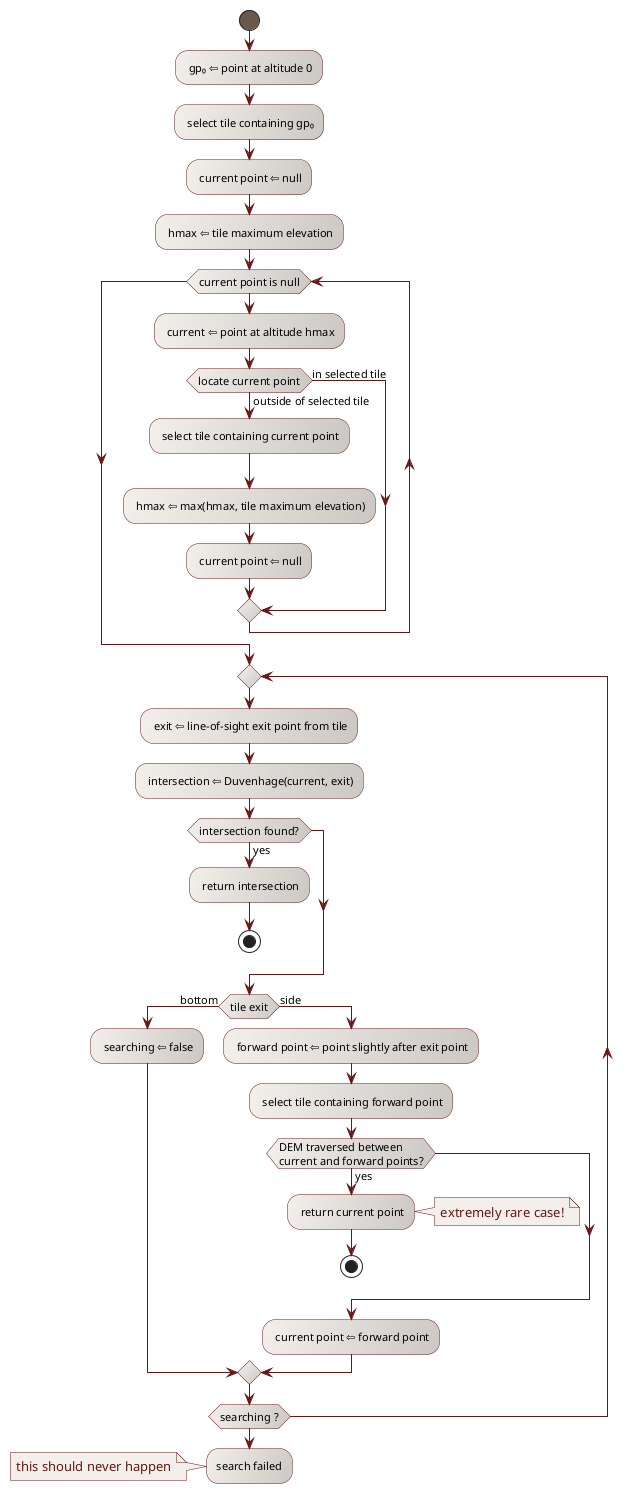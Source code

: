 ' Copyright 2013-2019 CS Systèmes d'Information
' Licensed to CS Systèmes d'Information (CS) under one or more
' contributor license agreements.  See the NOTICE file distributed with
' this work for additional information regarding copyright ownership.
' CS licenses this file to You under the Apache License, Version 2.0
' (the "License"); you may not use this file except in compliance with
' the License.  You may obtain a copy of the License at
'
'   http://www.apache.org/licenses/LICENSE-2.0
'
' Unless required by applicable law or agreed to in writing, software
' distributed under the License is distributed on an "AS IS" BASIS,
' WITHOUT WARRANTIES OR CONDITIONS OF ANY KIND, either express or implied.
' See the License for the specific language governing permissions and
' limitations under the License.

@startuml

  skinparam svek                                true
  skinparam NoteBackgroundColor                 #F3EFEB
  skinparam NoteBorderColor                     #691616
  skinparam NoteFontColor                       #691616
  skinparam ActivityStartColor                  #6A584B
  skinparam ActivityEndColor                    #6A584B
  skinparam ActivityBarColor                    #6A584B
  skinparam ActivityBorderColor                 #691616
  skinparam ActivityBackgroundColor             #F3EFEB/CCC9C5
  skinparam ActivityArrowColor                  #691616
  skinparam ActivityFontSize                    11

  start
  : gp₀ ⇦ point at altitude 0;
  : select tile containing gp₀;
  : current point ⇦ null;
  : hmax ⇦ tile maximum elevation;
  while (current point is null)
    : current ⇦ point at altitude hmax;
    if (locate current point) then (in selected tile)
    else (outside of selected tile)
      : select tile containing current point;
      : hmax ⇦ max(hmax, tile maximum elevation);
      : current point ⇦ null;
    endif
  endwhile
  repeat
    : exit ⇦ line-of-sight exit point from tile;
    : intersection ⇦ Duvenhage(current, exit);
    if (intersection found?) then (yes)
      : return intersection;
      stop
    endif
    if (tile exit) then (bottom)
      : searching ⇦ false;
    else (side)
      : forward point ⇦ point slightly after exit point;
      : select tile containing forward point;
      if (DEM traversed between\ncurrent and forward points?) then (yes)
        : return current point;
        note right
         extremely rare case!
        end note
        stop
      endif
      : current point ⇦ forward point;
    endif
  repeat while (searching ?)
  :search failed;
  note left
    this should never happen
  end note

@enduml
